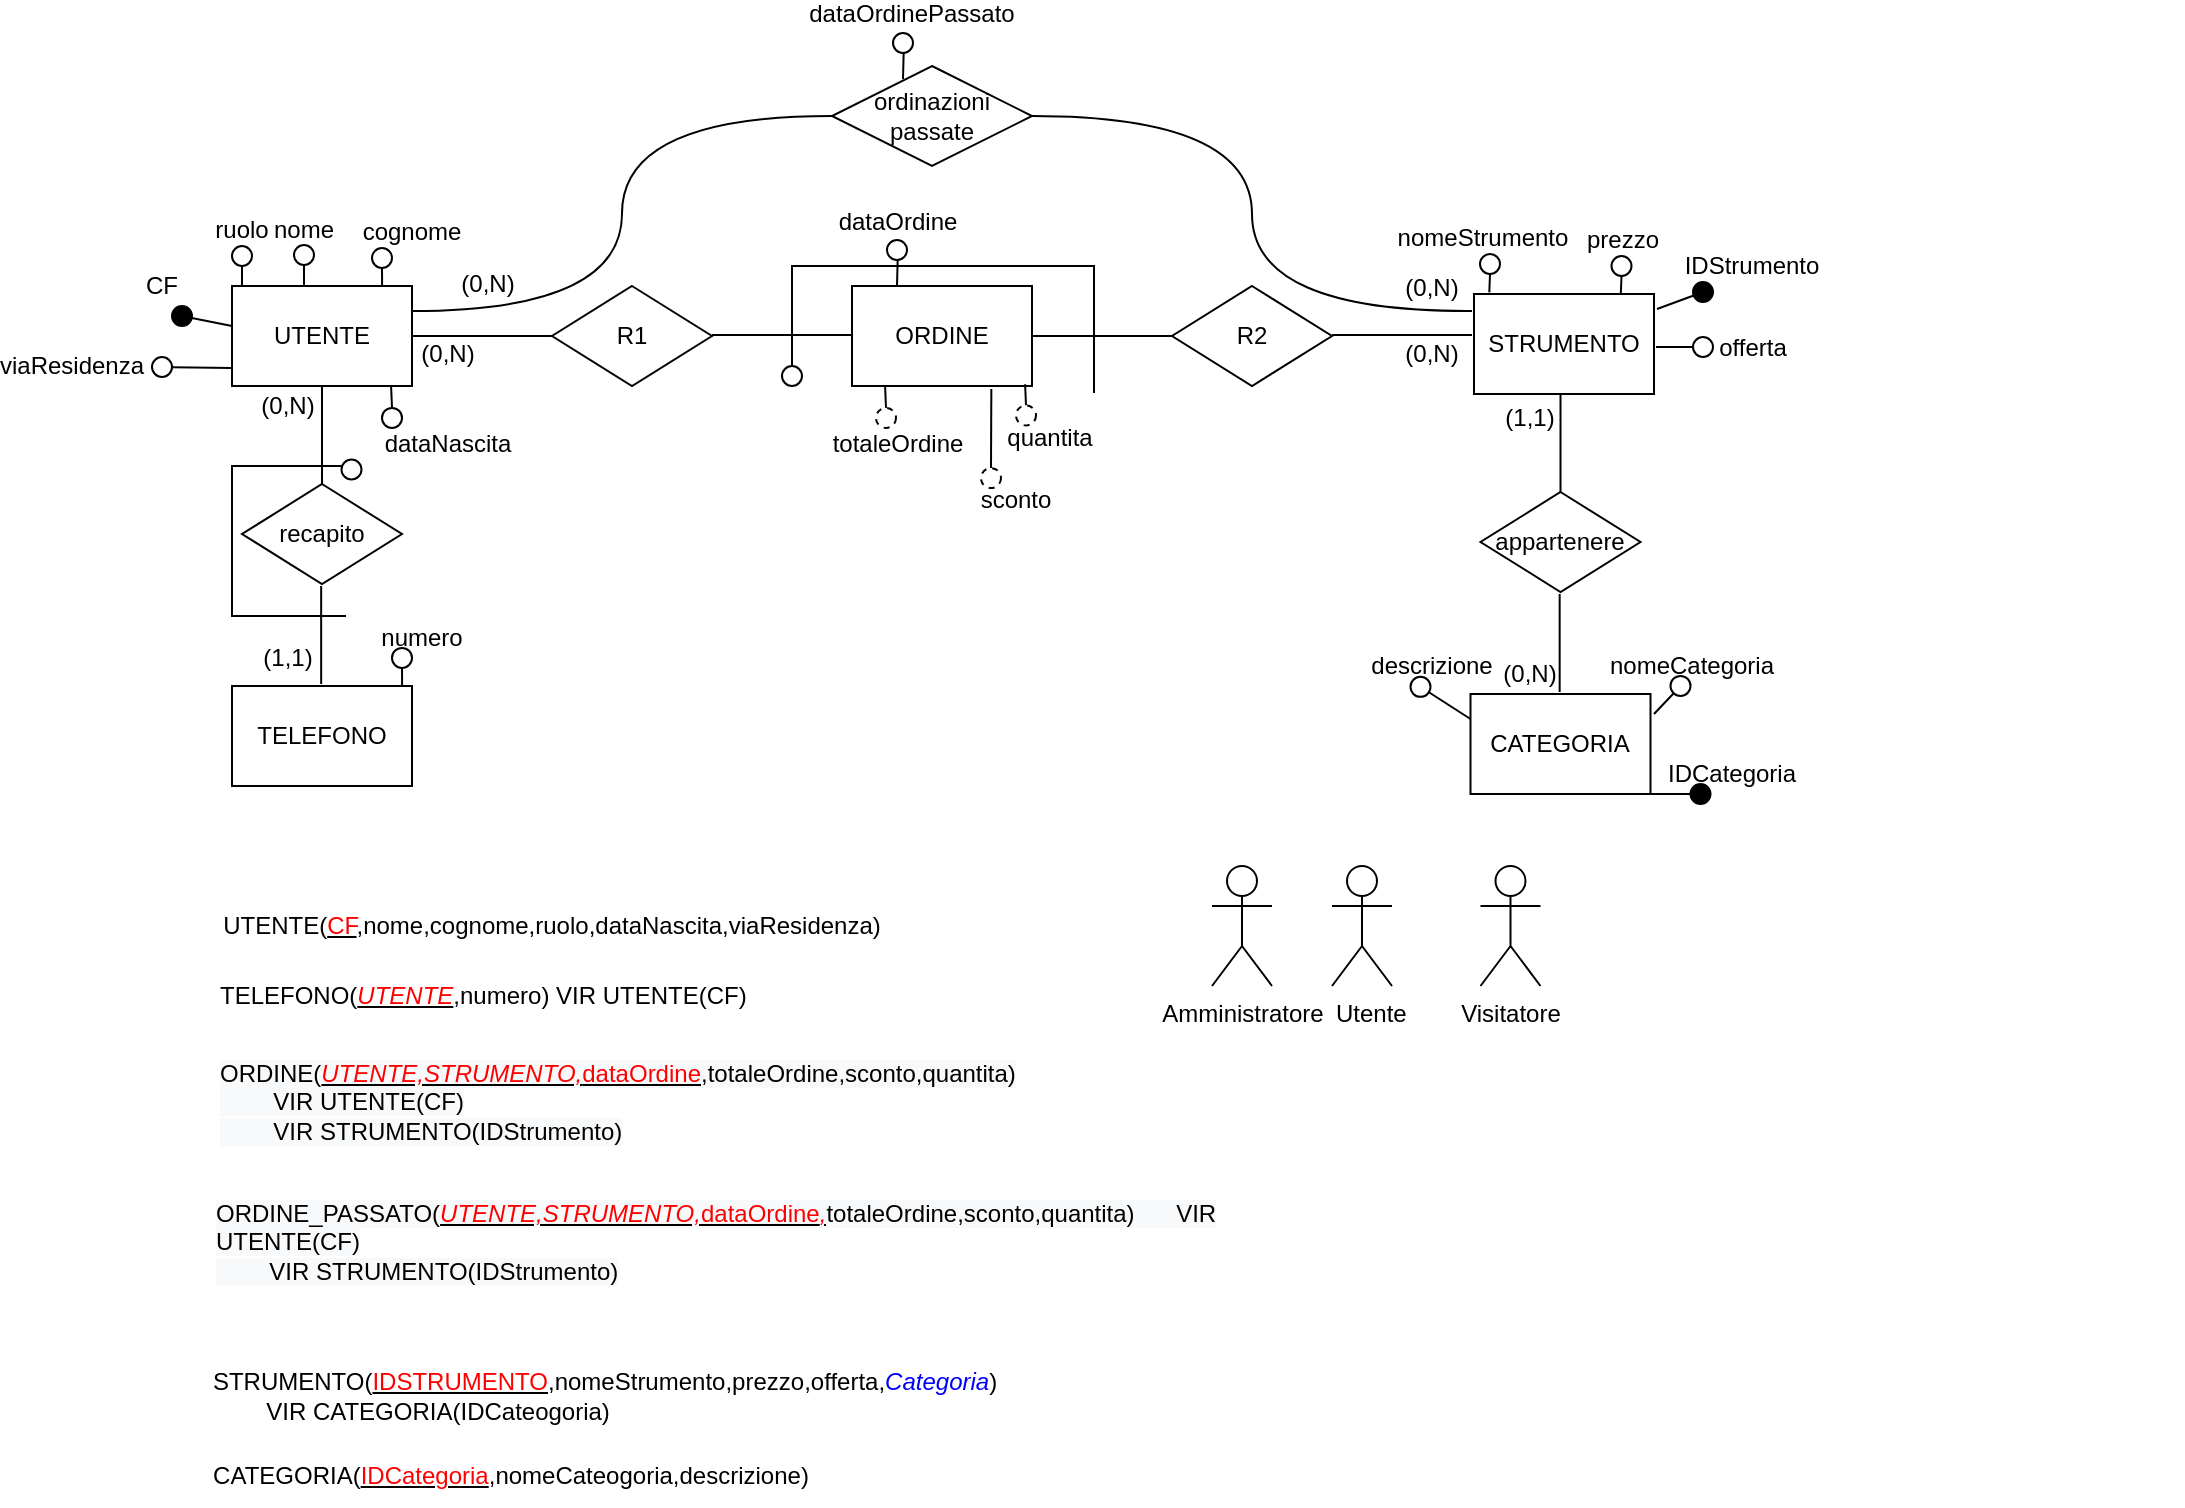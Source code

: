 <mxfile version="20.5.3" type="embed"><diagram id="R2lEEEUBdFMjLlhIrx00" name="Page-1"><mxGraphModel dx="1599" dy="388" grid="1" gridSize="10" guides="1" tooltips="1" connect="1" arrows="1" fold="1" page="1" pageScale="1" pageWidth="850" pageHeight="1100" math="0" shadow="0" extFonts="Permanent Marker^https://fonts.googleapis.com/css?family=Permanent+Marker"><root><mxCell id="0"/><mxCell id="1" parent="0"/><mxCell id="rwmY2pymt90oBdt7kpku-1" value="UTENTE" style="rounded=0;whiteSpace=wrap;html=1;" parent="1" vertex="1"><mxGeometry x="40" y="230" width="90" height="50" as="geometry"/></mxCell><mxCell id="rwmY2pymt90oBdt7kpku-3" value="R1" style="rhombus;whiteSpace=wrap;html=1;" parent="1" vertex="1"><mxGeometry x="200" y="230" width="80" height="50" as="geometry"/></mxCell><mxCell id="rwmY2pymt90oBdt7kpku-7" value="" style="endArrow=none;html=1;rounded=0;exitX=1;exitY=0.5;exitDx=0;exitDy=0;" parent="1" source="rwmY2pymt90oBdt7kpku-1" target="rwmY2pymt90oBdt7kpku-3" edge="1"><mxGeometry width="50" height="50" relative="1" as="geometry"><mxPoint x="130" y="255" as="sourcePoint"/><mxPoint x="330" y="255" as="targetPoint"/></mxGeometry></mxCell><mxCell id="rwmY2pymt90oBdt7kpku-8" value="ORDINE" style="rounded=0;whiteSpace=wrap;html=1;" parent="1" vertex="1"><mxGeometry x="350" y="230" width="90" height="50" as="geometry"/></mxCell><mxCell id="rwmY2pymt90oBdt7kpku-9" value="" style="endArrow=none;html=1;rounded=0;exitX=1;exitY=0.5;exitDx=0;exitDy=0;" parent="1" edge="1"><mxGeometry width="50" height="50" relative="1" as="geometry"><mxPoint x="280" y="254.5" as="sourcePoint"/><mxPoint x="350" y="254.5" as="targetPoint"/></mxGeometry></mxCell><mxCell id="rwmY2pymt90oBdt7kpku-12" value="R2" style="rhombus;whiteSpace=wrap;html=1;" parent="1" vertex="1"><mxGeometry x="510" y="230" width="80" height="50" as="geometry"/></mxCell><mxCell id="rwmY2pymt90oBdt7kpku-13" value="" style="endArrow=none;html=1;rounded=0;exitX=1;exitY=0.5;exitDx=0;exitDy=0;" parent="1" target="rwmY2pymt90oBdt7kpku-12" edge="1"><mxGeometry width="50" height="50" relative="1" as="geometry"><mxPoint x="440.0" y="255" as="sourcePoint"/><mxPoint x="640" y="255" as="targetPoint"/></mxGeometry></mxCell><mxCell id="rwmY2pymt90oBdt7kpku-14" value="" style="endArrow=none;html=1;rounded=0;exitX=1;exitY=0.5;exitDx=0;exitDy=0;" parent="1" edge="1"><mxGeometry width="50" height="50" relative="1" as="geometry"><mxPoint x="590" y="254.5" as="sourcePoint"/><mxPoint x="660" y="254.5" as="targetPoint"/></mxGeometry></mxCell><mxCell id="rwmY2pymt90oBdt7kpku-15" value="" style="shape=partialRectangle;whiteSpace=wrap;html=1;bottom=0;right=0;fillColor=none;" parent="1" vertex="1"><mxGeometry x="320" y="220" width="40" height="50" as="geometry"/></mxCell><mxCell id="rwmY2pymt90oBdt7kpku-16" value="" style="shape=partialRectangle;whiteSpace=wrap;html=1;bottom=0;right=0;fillColor=none;rotation=90;" parent="1" vertex="1"><mxGeometry x="380.5" y="192.5" width="63" height="118" as="geometry"/></mxCell><mxCell id="rwmY2pymt90oBdt7kpku-18" value="" style="ellipse;whiteSpace=wrap;html=1;aspect=fixed;" parent="1" vertex="1"><mxGeometry x="315" y="270" width="10" height="10" as="geometry"/></mxCell><mxCell id="rwmY2pymt90oBdt7kpku-19" value="" style="endArrow=none;html=1;rounded=0;exitX=0.25;exitY=0;exitDx=0;exitDy=0;" parent="1" source="rwmY2pymt90oBdt7kpku-8" edge="1"><mxGeometry width="50" height="50" relative="1" as="geometry"><mxPoint x="370" y="240" as="sourcePoint"/><mxPoint x="373" y="210" as="targetPoint"/></mxGeometry></mxCell><mxCell id="rwmY2pymt90oBdt7kpku-20" value="" style="ellipse;whiteSpace=wrap;html=1;aspect=fixed;" parent="1" vertex="1"><mxGeometry x="367.5" y="207" width="10" height="10" as="geometry"/></mxCell><mxCell id="V3lsYfVuXBT3E3ssEsES-1" value="" style="endArrow=none;html=1;rounded=0;startArrow=none;" parent="1" source="V3lsYfVuXBT3E3ssEsES-2" edge="1"><mxGeometry width="50" height="50" relative="1" as="geometry"><mxPoint x="45" y="210" as="sourcePoint"/><mxPoint x="45" y="230" as="targetPoint"/></mxGeometry></mxCell><mxCell id="V3lsYfVuXBT3E3ssEsES-2" value="" style="ellipse;whiteSpace=wrap;html=1;aspect=fixed;" parent="1" vertex="1"><mxGeometry x="40" y="210" width="10" height="10" as="geometry"/></mxCell><mxCell id="V3lsYfVuXBT3E3ssEsES-5" value="" style="endArrow=none;html=1;rounded=0;" parent="1" target="V3lsYfVuXBT3E3ssEsES-2" edge="1"><mxGeometry width="50" height="50" relative="1" as="geometry"><mxPoint x="45" y="210" as="sourcePoint"/><mxPoint x="45" y="230" as="targetPoint"/></mxGeometry></mxCell><mxCell id="V3lsYfVuXBT3E3ssEsES-6" value="ruolo" style="text;html=1;strokeColor=none;fillColor=none;align=center;verticalAlign=middle;whiteSpace=wrap;rounded=0;" parent="1" vertex="1"><mxGeometry x="30" y="197" width="30" height="10" as="geometry"/></mxCell><mxCell id="V3lsYfVuXBT3E3ssEsES-7" value="" style="endArrow=none;html=1;rounded=0;startArrow=none;" parent="1" source="V3lsYfVuXBT3E3ssEsES-8" edge="1"><mxGeometry width="50" height="50" relative="1" as="geometry"><mxPoint x="76" y="209.5" as="sourcePoint"/><mxPoint x="76" y="229.5" as="targetPoint"/></mxGeometry></mxCell><mxCell id="V3lsYfVuXBT3E3ssEsES-8" value="" style="ellipse;whiteSpace=wrap;html=1;aspect=fixed;" parent="1" vertex="1"><mxGeometry x="71" y="209.5" width="10" height="10" as="geometry"/></mxCell><mxCell id="V3lsYfVuXBT3E3ssEsES-9" value="" style="endArrow=none;html=1;rounded=0;" parent="1" target="V3lsYfVuXBT3E3ssEsES-8" edge="1"><mxGeometry width="50" height="50" relative="1" as="geometry"><mxPoint x="76" y="209.5" as="sourcePoint"/><mxPoint x="76" y="229.5" as="targetPoint"/></mxGeometry></mxCell><mxCell id="V3lsYfVuXBT3E3ssEsES-10" value="nome" style="text;html=1;strokeColor=none;fillColor=none;align=center;verticalAlign=middle;whiteSpace=wrap;rounded=0;" parent="1" vertex="1"><mxGeometry x="61" y="196.5" width="30" height="10" as="geometry"/></mxCell><mxCell id="V3lsYfVuXBT3E3ssEsES-22" value="" style="endArrow=none;html=1;rounded=0;startArrow=none;entryX=0.834;entryY=0.001;entryDx=0;entryDy=0;entryPerimeter=0;" parent="1" source="V3lsYfVuXBT3E3ssEsES-23" target="rwmY2pymt90oBdt7kpku-1" edge="1"><mxGeometry width="50" height="50" relative="1" as="geometry"><mxPoint x="115" y="211" as="sourcePoint"/><mxPoint x="115" y="231" as="targetPoint"/></mxGeometry></mxCell><mxCell id="V3lsYfVuXBT3E3ssEsES-23" value="" style="ellipse;whiteSpace=wrap;html=1;aspect=fixed;" parent="1" vertex="1"><mxGeometry x="110" y="211" width="10" height="10" as="geometry"/></mxCell><mxCell id="V3lsYfVuXBT3E3ssEsES-24" value="" style="endArrow=none;html=1;rounded=0;" parent="1" target="V3lsYfVuXBT3E3ssEsES-23" edge="1"><mxGeometry width="50" height="50" relative="1" as="geometry"><mxPoint x="115" y="211" as="sourcePoint"/><mxPoint x="115" y="231" as="targetPoint"/></mxGeometry></mxCell><mxCell id="V3lsYfVuXBT3E3ssEsES-25" value="cognome" style="text;html=1;strokeColor=none;fillColor=none;align=center;verticalAlign=middle;whiteSpace=wrap;rounded=0;" parent="1" vertex="1"><mxGeometry x="100" y="198" width="60" height="10" as="geometry"/></mxCell><mxCell id="V3lsYfVuXBT3E3ssEsES-28" value="" style="endArrow=none;html=1;rounded=0;" parent="1" edge="1"><mxGeometry width="50" height="50" relative="1" as="geometry"><mxPoint x="51" y="289.95" as="sourcePoint"/><mxPoint x="51" y="289.95" as="targetPoint"/></mxGeometry></mxCell><mxCell id="V3lsYfVuXBT3E3ssEsES-32" value="" style="endArrow=none;html=1;rounded=0;" parent="1" edge="1"><mxGeometry width="50" height="50" relative="1" as="geometry"><mxPoint x="82" y="289.45" as="sourcePoint"/><mxPoint x="82" y="289.45" as="targetPoint"/></mxGeometry></mxCell><mxCell id="V3lsYfVuXBT3E3ssEsES-34" value="" style="endArrow=none;html=1;rounded=0;startArrow=none;entryX=0.884;entryY=1.008;entryDx=0;entryDy=0;entryPerimeter=0;" parent="1" source="V3lsYfVuXBT3E3ssEsES-35" target="rwmY2pymt90oBdt7kpku-1" edge="1"><mxGeometry width="50" height="50" relative="1" as="geometry"><mxPoint x="121" y="290.95" as="sourcePoint"/><mxPoint x="121.06" y="310" as="targetPoint"/></mxGeometry></mxCell><mxCell id="V3lsYfVuXBT3E3ssEsES-35" value="" style="ellipse;whiteSpace=wrap;html=1;aspect=fixed;" parent="1" vertex="1"><mxGeometry x="115" y="290.95" width="10" height="10" as="geometry"/></mxCell><mxCell id="V3lsYfVuXBT3E3ssEsES-36" value="" style="endArrow=none;html=1;rounded=0;" parent="1" target="V3lsYfVuXBT3E3ssEsES-35" edge="1"><mxGeometry width="50" height="50" relative="1" as="geometry"><mxPoint x="121" y="290.95" as="sourcePoint"/><mxPoint x="121" y="310.95" as="targetPoint"/></mxGeometry></mxCell><mxCell id="V3lsYfVuXBT3E3ssEsES-37" value="dataNascita" style="text;html=1;strokeColor=none;fillColor=none;align=center;verticalAlign=middle;whiteSpace=wrap;rounded=0;" parent="1" vertex="1"><mxGeometry x="113" y="304" width="70" height="10" as="geometry"/></mxCell><mxCell id="V3lsYfVuXBT3E3ssEsES-38" value="" style="endArrow=none;html=1;rounded=0;startArrow=none;entryX=0;entryY=0.22;entryDx=0;entryDy=0;entryPerimeter=0;" parent="1" source="V3lsYfVuXBT3E3ssEsES-39" edge="1"><mxGeometry width="50" height="50" relative="1" as="geometry"><mxPoint x="25" y="230" as="sourcePoint"/><mxPoint x="40" y="250" as="targetPoint"/></mxGeometry></mxCell><mxCell id="V3lsYfVuXBT3E3ssEsES-39" value="" style="ellipse;whiteSpace=wrap;html=1;aspect=fixed;fillColor=#000000;" parent="1" vertex="1"><mxGeometry x="10" y="240" width="10" height="10" as="geometry"/></mxCell><mxCell id="V3lsYfVuXBT3E3ssEsES-41" value="CF" style="text;html=1;strokeColor=none;fillColor=none;align=center;verticalAlign=middle;whiteSpace=wrap;rounded=0;" parent="1" vertex="1"><mxGeometry x="-10" y="225" width="30" height="10" as="geometry"/></mxCell><mxCell id="V3lsYfVuXBT3E3ssEsES-42" value="recapito" style="rhombus;whiteSpace=wrap;html=1;" parent="1" vertex="1"><mxGeometry x="45" y="329" width="80" height="50" as="geometry"/></mxCell><mxCell id="V3lsYfVuXBT3E3ssEsES-44" value="TELEFONO" style="rounded=0;whiteSpace=wrap;html=1;" parent="1" vertex="1"><mxGeometry x="40" y="430" width="90" height="50" as="geometry"/></mxCell><mxCell id="V3lsYfVuXBT3E3ssEsES-45" value="" style="endArrow=none;html=1;rounded=0;exitX=0.5;exitY=0;exitDx=0;exitDy=0;entryX=0.5;entryY=1;entryDx=0;entryDy=0;" parent="1" source="V3lsYfVuXBT3E3ssEsES-42" target="rwmY2pymt90oBdt7kpku-1" edge="1"><mxGeometry width="50" height="50" relative="1" as="geometry"><mxPoint x="140" y="265" as="sourcePoint"/><mxPoint x="210" y="265" as="targetPoint"/></mxGeometry></mxCell><mxCell id="V3lsYfVuXBT3E3ssEsES-46" value="" style="endArrow=none;html=1;rounded=0;exitX=0.5;exitY=0;exitDx=0;exitDy=0;entryX=0.5;entryY=1;entryDx=0;entryDy=0;" parent="1" edge="1"><mxGeometry width="50" height="50" relative="1" as="geometry"><mxPoint x="84.58" y="429" as="sourcePoint"/><mxPoint x="84.58" y="380" as="targetPoint"/></mxGeometry></mxCell><mxCell id="V3lsYfVuXBT3E3ssEsES-47" value="dataOrdine" style="text;html=1;strokeColor=none;fillColor=none;align=center;verticalAlign=middle;whiteSpace=wrap;rounded=0;" parent="1" vertex="1"><mxGeometry x="342.5" y="192.5" width="60" height="10" as="geometry"/></mxCell><mxCell id="V3lsYfVuXBT3E3ssEsES-48" value="" style="shape=partialRectangle;whiteSpace=wrap;html=1;bottom=0;right=0;fillColor=none;" parent="1" vertex="1"><mxGeometry x="40" y="320" width="56" height="30" as="geometry"/></mxCell><mxCell id="V3lsYfVuXBT3E3ssEsES-49" value="" style="shape=partialRectangle;whiteSpace=wrap;html=1;bottom=0;right=0;fillColor=none;rotation=-90;" parent="1" vertex="1"><mxGeometry x="31.75" y="330.25" width="73" height="56.5" as="geometry"/></mxCell><mxCell id="V3lsYfVuXBT3E3ssEsES-50" value="" style="ellipse;whiteSpace=wrap;html=1;aspect=fixed;" parent="1" vertex="1"><mxGeometry x="94.75" y="316.75" width="10" height="10" as="geometry"/></mxCell><mxCell id="V3lsYfVuXBT3E3ssEsES-51" value="" style="endArrow=none;html=1;rounded=0;startArrow=none;entryX=0.834;entryY=0.001;entryDx=0;entryDy=0;entryPerimeter=0;" parent="1" source="V3lsYfVuXBT3E3ssEsES-52" edge="1"><mxGeometry width="50" height="50" relative="1" as="geometry"><mxPoint x="125" y="410.95" as="sourcePoint"/><mxPoint x="125.06" y="430" as="targetPoint"/></mxGeometry></mxCell><mxCell id="V3lsYfVuXBT3E3ssEsES-52" value="" style="ellipse;whiteSpace=wrap;html=1;aspect=fixed;" parent="1" vertex="1"><mxGeometry x="120" y="410.95" width="10" height="10" as="geometry"/></mxCell><mxCell id="V3lsYfVuXBT3E3ssEsES-53" value="" style="endArrow=none;html=1;rounded=0;" parent="1" target="V3lsYfVuXBT3E3ssEsES-52" edge="1"><mxGeometry width="50" height="50" relative="1" as="geometry"><mxPoint x="125" y="410.95" as="sourcePoint"/><mxPoint x="125" y="430.95" as="targetPoint"/></mxGeometry></mxCell><mxCell id="V3lsYfVuXBT3E3ssEsES-54" value="numero" style="text;html=1;strokeColor=none;fillColor=none;align=center;verticalAlign=middle;whiteSpace=wrap;rounded=0;" parent="1" vertex="1"><mxGeometry x="100" y="400.95" width="70" height="10" as="geometry"/></mxCell><mxCell id="V3lsYfVuXBT3E3ssEsES-83" value="ordinazioni&lt;br&gt;passate" style="rhombus;whiteSpace=wrap;html=1;" parent="1" vertex="1"><mxGeometry x="340" y="120" width="100" height="50" as="geometry"/></mxCell><mxCell id="V3lsYfVuXBT3E3ssEsES-93" value="" style="endArrow=none;html=1;rounded=0;exitX=1;exitY=0.25;exitDx=0;exitDy=0;entryX=0;entryY=0.5;entryDx=0;entryDy=0;edgeStyle=orthogonalEdgeStyle;curved=1;" parent="1" source="rwmY2pymt90oBdt7kpku-1" target="V3lsYfVuXBT3E3ssEsES-83" edge="1"><mxGeometry width="50" height="50" relative="1" as="geometry"><mxPoint x="140" y="265" as="sourcePoint"/><mxPoint x="210" y="265" as="targetPoint"/></mxGeometry></mxCell><mxCell id="V3lsYfVuXBT3E3ssEsES-94" value="" style="endArrow=none;html=1;rounded=0;exitX=0;exitY=0.25;exitDx=0;exitDy=0;entryX=1;entryY=0.5;entryDx=0;entryDy=0;edgeStyle=orthogonalEdgeStyle;curved=1;" parent="1" target="V3lsYfVuXBT3E3ssEsES-83" edge="1"><mxGeometry width="50" height="50" relative="1" as="geometry"><mxPoint x="660" y="242.5" as="sourcePoint"/><mxPoint x="350" y="155" as="targetPoint"/></mxGeometry></mxCell><mxCell id="V3lsYfVuXBT3E3ssEsES-122" value="" style="endArrow=none;html=1;rounded=0;startArrow=none;entryX=0.884;entryY=1.008;entryDx=0;entryDy=0;entryPerimeter=0;" parent="1" source="V3lsYfVuXBT3E3ssEsES-123" edge="1"><mxGeometry width="50" height="50" relative="1" as="geometry"><mxPoint x="368" y="290.95" as="sourcePoint"/><mxPoint x="366.56" y="280.4" as="targetPoint"/></mxGeometry></mxCell><mxCell id="V3lsYfVuXBT3E3ssEsES-123" value="" style="ellipse;whiteSpace=wrap;html=1;aspect=fixed;dashed=1;" parent="1" vertex="1"><mxGeometry x="362" y="290.95" width="10" height="10" as="geometry"/></mxCell><mxCell id="V3lsYfVuXBT3E3ssEsES-124" value="" style="endArrow=none;html=1;rounded=0;" parent="1" target="V3lsYfVuXBT3E3ssEsES-123" edge="1"><mxGeometry width="50" height="50" relative="1" as="geometry"><mxPoint x="368" y="290.95" as="sourcePoint"/><mxPoint x="368" y="310.95" as="targetPoint"/></mxGeometry></mxCell><mxCell id="V3lsYfVuXBT3E3ssEsES-125" value="totaleOrdine" style="text;html=1;strokeColor=none;fillColor=none;align=center;verticalAlign=middle;whiteSpace=wrap;rounded=0;" parent="1" vertex="1"><mxGeometry x="337.5" y="304" width="70" height="10" as="geometry"/></mxCell><mxCell id="V3lsYfVuXBT3E3ssEsES-126" value="" style="endArrow=none;html=1;rounded=0;startArrow=none;entryX=0.884;entryY=1.008;entryDx=0;entryDy=0;entryPerimeter=0;" parent="1" source="V3lsYfVuXBT3E3ssEsES-127" edge="1"><mxGeometry width="50" height="50" relative="1" as="geometry"><mxPoint x="438" y="289.7" as="sourcePoint"/><mxPoint x="436.56" y="279.15" as="targetPoint"/></mxGeometry></mxCell><mxCell id="V3lsYfVuXBT3E3ssEsES-127" value="" style="ellipse;whiteSpace=wrap;html=1;aspect=fixed;dashed=1;" parent="1" vertex="1"><mxGeometry x="432" y="289.7" width="10" height="10" as="geometry"/></mxCell><mxCell id="V3lsYfVuXBT3E3ssEsES-128" value="" style="endArrow=none;html=1;rounded=0;" parent="1" target="V3lsYfVuXBT3E3ssEsES-127" edge="1"><mxGeometry width="50" height="50" relative="1" as="geometry"><mxPoint x="438" y="289.7" as="sourcePoint"/><mxPoint x="438" y="309.7" as="targetPoint"/></mxGeometry></mxCell><mxCell id="V3lsYfVuXBT3E3ssEsES-129" value="quantita" style="text;html=1;strokeColor=none;fillColor=none;align=center;verticalAlign=middle;whiteSpace=wrap;rounded=0;" parent="1" vertex="1"><mxGeometry x="425" y="300.95" width="47.5" height="10" as="geometry"/></mxCell><mxCell id="V3lsYfVuXBT3E3ssEsES-130" value="STRUMENTO" style="rounded=0;whiteSpace=wrap;html=1;" parent="1" vertex="1"><mxGeometry x="661" y="234" width="90" height="50" as="geometry"/></mxCell><mxCell id="V3lsYfVuXBT3E3ssEsES-131" value="" style="endArrow=none;html=1;rounded=0;" parent="1" edge="1"><mxGeometry width="50" height="50" relative="1" as="geometry"><mxPoint x="666" y="214.5" as="sourcePoint"/><mxPoint x="666" y="214.5" as="targetPoint"/></mxGeometry></mxCell><mxCell id="V3lsYfVuXBT3E3ssEsES-132" value="" style="endArrow=none;html=1;rounded=0;startArrow=none;entryX=0.085;entryY=-0.016;entryDx=0;entryDy=0;entryPerimeter=0;" parent="1" source="V3lsYfVuXBT3E3ssEsES-133" target="V3lsYfVuXBT3E3ssEsES-130" edge="1"><mxGeometry width="50" height="50" relative="1" as="geometry"><mxPoint x="697" y="214" as="sourcePoint"/><mxPoint x="697" y="234" as="targetPoint"/></mxGeometry></mxCell><mxCell id="V3lsYfVuXBT3E3ssEsES-133" value="" style="ellipse;whiteSpace=wrap;html=1;aspect=fixed;" parent="1" vertex="1"><mxGeometry x="664" y="214" width="10" height="10" as="geometry"/></mxCell><mxCell id="V3lsYfVuXBT3E3ssEsES-134" value="nomeStrumento" style="text;html=1;strokeColor=none;fillColor=none;align=center;verticalAlign=middle;whiteSpace=wrap;rounded=0;" parent="1" vertex="1"><mxGeometry x="618.5" y="201" width="92.5" height="10" as="geometry"/></mxCell><mxCell id="V3lsYfVuXBT3E3ssEsES-135" value="" style="endArrow=none;html=1;rounded=0;" parent="1" edge="1"><mxGeometry width="50" height="50" relative="1" as="geometry"><mxPoint x="729.25" y="215.5" as="sourcePoint"/><mxPoint x="729.25" y="215.5" as="targetPoint"/></mxGeometry></mxCell><mxCell id="V3lsYfVuXBT3E3ssEsES-136" value="" style="endArrow=none;html=1;rounded=0;" parent="1" edge="1"><mxGeometry width="50" height="50" relative="1" as="geometry"><mxPoint x="670.25" y="293.95" as="sourcePoint"/><mxPoint x="670.25" y="293.95" as="targetPoint"/></mxGeometry></mxCell><mxCell id="V3lsYfVuXBT3E3ssEsES-137" value="" style="endArrow=none;html=1;rounded=0;" parent="1" edge="1"><mxGeometry width="50" height="50" relative="1" as="geometry"><mxPoint x="701.25" y="293.45" as="sourcePoint"/><mxPoint x="701.25" y="293.45" as="targetPoint"/></mxGeometry></mxCell><mxCell id="V3lsYfVuXBT3E3ssEsES-138" value="appartenere" style="rhombus;whiteSpace=wrap;html=1;" parent="1" vertex="1"><mxGeometry x="664.25" y="333" width="80" height="50" as="geometry"/></mxCell><mxCell id="V3lsYfVuXBT3E3ssEsES-139" value="CATEGORIA" style="rounded=0;whiteSpace=wrap;html=1;" parent="1" vertex="1"><mxGeometry x="659.25" y="434" width="90" height="50" as="geometry"/></mxCell><mxCell id="V3lsYfVuXBT3E3ssEsES-140" value="" style="endArrow=none;html=1;rounded=0;exitX=0.5;exitY=0;exitDx=0;exitDy=0;entryX=0.5;entryY=1;entryDx=0;entryDy=0;" parent="1" source="V3lsYfVuXBT3E3ssEsES-138" edge="1"><mxGeometry width="50" height="50" relative="1" as="geometry"><mxPoint x="759.25" y="269" as="sourcePoint"/><mxPoint x="704.25" y="284" as="targetPoint"/></mxGeometry></mxCell><mxCell id="V3lsYfVuXBT3E3ssEsES-141" value="" style="endArrow=none;html=1;rounded=0;exitX=0.5;exitY=0;exitDx=0;exitDy=0;entryX=0.5;entryY=1;entryDx=0;entryDy=0;" parent="1" edge="1"><mxGeometry width="50" height="50" relative="1" as="geometry"><mxPoint x="703.83" y="433.0" as="sourcePoint"/><mxPoint x="703.83" y="384" as="targetPoint"/></mxGeometry></mxCell><mxCell id="V3lsYfVuXBT3E3ssEsES-142" value="" style="endArrow=none;html=1;rounded=0;startArrow=none;" parent="1" source="V3lsYfVuXBT3E3ssEsES-143" edge="1"><mxGeometry width="50" height="50" relative="1" as="geometry"><mxPoint x="764.25" y="424.95" as="sourcePoint"/><mxPoint x="751" y="444" as="targetPoint"/></mxGeometry></mxCell><mxCell id="V3lsYfVuXBT3E3ssEsES-143" value="" style="ellipse;whiteSpace=wrap;html=1;aspect=fixed;" parent="1" vertex="1"><mxGeometry x="759.25" y="424.95" width="10" height="10" as="geometry"/></mxCell><mxCell id="V3lsYfVuXBT3E3ssEsES-144" value="" style="endArrow=none;html=1;rounded=0;" parent="1" target="V3lsYfVuXBT3E3ssEsES-143" edge="1"><mxGeometry width="50" height="50" relative="1" as="geometry"><mxPoint x="764.25" y="424.95" as="sourcePoint"/><mxPoint x="764.25" y="444.95" as="targetPoint"/></mxGeometry></mxCell><mxCell id="V3lsYfVuXBT3E3ssEsES-145" value="nomeCategoria" style="text;html=1;strokeColor=none;fillColor=none;align=center;verticalAlign=middle;whiteSpace=wrap;rounded=0;" parent="1" vertex="1"><mxGeometry x="731" y="414.95" width="78.25" height="10" as="geometry"/></mxCell><mxCell id="V3lsYfVuXBT3E3ssEsES-146" value="" style="endArrow=none;html=1;rounded=0;" parent="1" edge="1"><mxGeometry width="50" height="50" relative="1" as="geometry"><mxPoint x="731.75" y="215.5" as="sourcePoint"/><mxPoint x="731.75" y="215.5" as="targetPoint"/></mxGeometry></mxCell><mxCell id="V3lsYfVuXBT3E3ssEsES-147" value="" style="endArrow=none;html=1;rounded=0;startArrow=none;entryX=0.085;entryY=-0.016;entryDx=0;entryDy=0;entryPerimeter=0;" parent="1" source="V3lsYfVuXBT3E3ssEsES-148" edge="1"><mxGeometry width="50" height="50" relative="1" as="geometry"><mxPoint x="762.75" y="215" as="sourcePoint"/><mxPoint x="734.4" y="234.2" as="targetPoint"/></mxGeometry></mxCell><mxCell id="V3lsYfVuXBT3E3ssEsES-148" value="" style="ellipse;whiteSpace=wrap;html=1;aspect=fixed;" parent="1" vertex="1"><mxGeometry x="729.75" y="215" width="10" height="10" as="geometry"/></mxCell><mxCell id="V3lsYfVuXBT3E3ssEsES-149" value="prezzo" style="text;html=1;strokeColor=none;fillColor=none;align=center;verticalAlign=middle;whiteSpace=wrap;rounded=0;" parent="1" vertex="1"><mxGeometry x="718.5" y="202" width="32.5" height="10" as="geometry"/></mxCell><mxCell id="V3lsYfVuXBT3E3ssEsES-150" value="" style="endArrow=none;html=1;rounded=0;" parent="1" edge="1"><mxGeometry width="50" height="50" relative="1" as="geometry"><mxPoint x="770" y="228.5" as="sourcePoint"/><mxPoint x="770" y="228.5" as="targetPoint"/></mxGeometry></mxCell><mxCell id="V3lsYfVuXBT3E3ssEsES-151" value="" style="endArrow=none;html=1;rounded=0;" parent="1" edge="1"><mxGeometry width="50" height="50" relative="1" as="geometry"><mxPoint x="772.5" y="228.5" as="sourcePoint"/><mxPoint x="772.5" y="228.5" as="targetPoint"/></mxGeometry></mxCell><mxCell id="V3lsYfVuXBT3E3ssEsES-152" value="" style="endArrow=none;html=1;rounded=0;startArrow=none;entryX=1.017;entryY=0.15;entryDx=0;entryDy=0;entryPerimeter=0;" parent="1" source="V3lsYfVuXBT3E3ssEsES-153" target="V3lsYfVuXBT3E3ssEsES-130" edge="1"><mxGeometry width="50" height="50" relative="1" as="geometry"><mxPoint x="803.5" y="228" as="sourcePoint"/><mxPoint x="775.15" y="247.2" as="targetPoint"/></mxGeometry></mxCell><mxCell id="V3lsYfVuXBT3E3ssEsES-153" value="" style="ellipse;whiteSpace=wrap;html=1;aspect=fixed;fillColor=#000000;" parent="1" vertex="1"><mxGeometry x="770.5" y="228" width="10" height="10" as="geometry"/></mxCell><mxCell id="V3lsYfVuXBT3E3ssEsES-154" value="IDStrumento" style="text;html=1;strokeColor=none;fillColor=none;align=center;verticalAlign=middle;whiteSpace=wrap;rounded=0;" parent="1" vertex="1"><mxGeometry x="769.25" y="215" width="61.75" height="10" as="geometry"/></mxCell><mxCell id="V3lsYfVuXBT3E3ssEsES-155" value="" style="endArrow=none;html=1;rounded=0;" parent="1" edge="1"><mxGeometry width="50" height="50" relative="1" as="geometry"><mxPoint x="766.72" y="471" as="sourcePoint"/><mxPoint x="766.72" y="471" as="targetPoint"/></mxGeometry></mxCell><mxCell id="V3lsYfVuXBT3E3ssEsES-156" value="" style="endArrow=none;html=1;rounded=0;" parent="1" edge="1"><mxGeometry width="50" height="50" relative="1" as="geometry"><mxPoint x="769.22" y="471" as="sourcePoint"/><mxPoint x="769.22" y="471" as="targetPoint"/></mxGeometry></mxCell><mxCell id="V3lsYfVuXBT3E3ssEsES-157" value="" style="endArrow=none;html=1;rounded=0;startArrow=none;entryX=1.017;entryY=0.15;entryDx=0;entryDy=0;entryPerimeter=0;" parent="1" source="V3lsYfVuXBT3E3ssEsES-158" edge="1"><mxGeometry width="50" height="50" relative="1" as="geometry"><mxPoint x="800.22" y="470.5" as="sourcePoint"/><mxPoint x="749.25" y="484" as="targetPoint"/></mxGeometry></mxCell><mxCell id="V3lsYfVuXBT3E3ssEsES-158" value="" style="ellipse;whiteSpace=wrap;html=1;aspect=fixed;fillColor=#000000;" parent="1" vertex="1"><mxGeometry x="769.25" y="479" width="10" height="10" as="geometry"/></mxCell><mxCell id="V3lsYfVuXBT3E3ssEsES-159" value="IDCategoria" style="text;html=1;strokeColor=none;fillColor=none;align=center;verticalAlign=middle;whiteSpace=wrap;rounded=0;" parent="1" vertex="1"><mxGeometry x="759.25" y="469" width="61.75" height="10" as="geometry"/></mxCell><mxCell id="V3lsYfVuXBT3E3ssEsES-160" value="" style="endArrow=none;html=1;rounded=0;startArrow=none;entryX=0;entryY=0.25;entryDx=0;entryDy=0;" parent="1" source="V3lsYfVuXBT3E3ssEsES-161" target="V3lsYfVuXBT3E3ssEsES-139" edge="1"><mxGeometry width="50" height="50" relative="1" as="geometry"><mxPoint x="634.25" y="425.43" as="sourcePoint"/><mxPoint x="621" y="444.48" as="targetPoint"/></mxGeometry></mxCell><mxCell id="V3lsYfVuXBT3E3ssEsES-161" value="" style="ellipse;whiteSpace=wrap;html=1;aspect=fixed;" parent="1" vertex="1"><mxGeometry x="629.25" y="425.43" width="10" height="10" as="geometry"/></mxCell><mxCell id="V3lsYfVuXBT3E3ssEsES-162" value="" style="endArrow=none;html=1;rounded=0;" parent="1" target="V3lsYfVuXBT3E3ssEsES-161" edge="1"><mxGeometry width="50" height="50" relative="1" as="geometry"><mxPoint x="634.25" y="425.43" as="sourcePoint"/><mxPoint x="634.25" y="445.43" as="targetPoint"/></mxGeometry></mxCell><mxCell id="V3lsYfVuXBT3E3ssEsES-163" value="descrizione" style="text;html=1;strokeColor=none;fillColor=none;align=center;verticalAlign=middle;whiteSpace=wrap;rounded=0;" parent="1" vertex="1"><mxGeometry x="601" y="415.43" width="78.25" height="10" as="geometry"/></mxCell><mxCell id="V3lsYfVuXBT3E3ssEsES-165" value="" style="endArrow=none;html=1;rounded=0;" parent="1" edge="1"><mxGeometry width="50" height="50" relative="1" as="geometry"><mxPoint x="802.75" y="269" as="sourcePoint"/><mxPoint x="802.75" y="269" as="targetPoint"/></mxGeometry></mxCell><mxCell id="V3lsYfVuXBT3E3ssEsES-166" value="" style="endArrow=none;html=1;rounded=0;" parent="1" edge="1"><mxGeometry width="50" height="50" relative="1" as="geometry"><mxPoint x="805.25" y="269" as="sourcePoint"/><mxPoint x="805.25" y="269" as="targetPoint"/></mxGeometry></mxCell><mxCell id="V3lsYfVuXBT3E3ssEsES-167" value="" style="endArrow=none;html=1;rounded=0;startArrow=none;" parent="1" source="V3lsYfVuXBT3E3ssEsES-168" edge="1"><mxGeometry width="50" height="50" relative="1" as="geometry"><mxPoint x="836.25" y="268.5" as="sourcePoint"/><mxPoint x="752" y="260.5" as="targetPoint"/></mxGeometry></mxCell><mxCell id="V3lsYfVuXBT3E3ssEsES-168" value="" style="ellipse;whiteSpace=wrap;html=1;aspect=fixed;" parent="1" vertex="1"><mxGeometry x="770.5" y="255.5" width="10" height="10" as="geometry"/></mxCell><mxCell id="V3lsYfVuXBT3E3ssEsES-169" value="offerta" style="text;html=1;strokeColor=none;fillColor=none;align=center;verticalAlign=middle;whiteSpace=wrap;rounded=0;" parent="1" vertex="1"><mxGeometry x="783.88" y="255.5" width="32.5" height="10" as="geometry"/></mxCell><mxCell id="V3lsYfVuXBT3E3ssEsES-170" value="" style="endArrow=none;html=1;rounded=0;" parent="1" edge="1"><mxGeometry width="50" height="50" relative="1" as="geometry"><mxPoint x="1011.5" y="277.5" as="sourcePoint"/><mxPoint x="1011.5" y="277.5" as="targetPoint"/></mxGeometry></mxCell><mxCell id="V3lsYfVuXBT3E3ssEsES-171" value="" style="endArrow=none;html=1;rounded=0;" parent="1" edge="1"><mxGeometry width="50" height="50" relative="1" as="geometry"><mxPoint x="1014" y="266.5" as="sourcePoint"/><mxPoint x="1014" y="266.5" as="targetPoint"/></mxGeometry></mxCell><mxCell id="V3lsYfVuXBT3E3ssEsES-173" value="" style="endArrow=none;html=1;rounded=0;startArrow=none;entryX=0.976;entryY=0.435;entryDx=0;entryDy=0;entryPerimeter=0;" parent="1" source="V3lsYfVuXBT3E3ssEsES-174" target="rwmY2pymt90oBdt7kpku-16" edge="1"><mxGeometry width="50" height="50" relative="1" as="geometry"><mxPoint x="420.5" y="321.05" as="sourcePoint"/><mxPoint x="419.06" y="310.5" as="targetPoint"/></mxGeometry></mxCell><mxCell id="V3lsYfVuXBT3E3ssEsES-174" value="" style="ellipse;whiteSpace=wrap;html=1;aspect=fixed;dashed=1;" parent="1" vertex="1"><mxGeometry x="414.5" y="321.05" width="10" height="10" as="geometry"/></mxCell><mxCell id="V3lsYfVuXBT3E3ssEsES-175" value="" style="endArrow=none;html=1;rounded=0;" parent="1" target="V3lsYfVuXBT3E3ssEsES-174" edge="1"><mxGeometry width="50" height="50" relative="1" as="geometry"><mxPoint x="420.5" y="321.05" as="sourcePoint"/><mxPoint x="420.5" y="341.05" as="targetPoint"/></mxGeometry></mxCell><mxCell id="V3lsYfVuXBT3E3ssEsES-176" value="sconto" style="text;html=1;strokeColor=none;fillColor=none;align=center;verticalAlign=middle;whiteSpace=wrap;rounded=0;" parent="1" vertex="1"><mxGeometry x="407.5" y="332.3" width="47.5" height="10" as="geometry"/></mxCell><mxCell id="V3lsYfVuXBT3E3ssEsES-187" value="&lt;div&gt;&lt;span&gt;Utente&lt;/span&gt;&lt;/div&gt;" style="shape=umlActor;verticalLabelPosition=bottom;verticalAlign=top;html=1;outlineConnect=0;fillColor=none;align=left;" parent="1" vertex="1"><mxGeometry x="590" y="520" width="30" height="60" as="geometry"/></mxCell><mxCell id="V3lsYfVuXBT3E3ssEsES-188" value="Visitatore" style="shape=umlActor;verticalLabelPosition=bottom;verticalAlign=top;html=1;outlineConnect=0;fillColor=none;" parent="1" vertex="1"><mxGeometry x="664.25" y="520" width="30" height="60" as="geometry"/></mxCell><mxCell id="V3lsYfVuXBT3E3ssEsES-190" value="Amministratore" style="shape=umlActor;verticalLabelPosition=bottom;verticalAlign=top;html=1;outlineConnect=0;fillColor=none;" parent="1" vertex="1"><mxGeometry x="530" y="520" width="30" height="60" as="geometry"/></mxCell><mxCell id="V3lsYfVuXBT3E3ssEsES-191" value="(0,N)" style="text;html=1;strokeColor=none;fillColor=none;align=center;verticalAlign=middle;whiteSpace=wrap;rounded=0;" parent="1" vertex="1"><mxGeometry x="53.25" y="284" width="30" height="12.75" as="geometry"/></mxCell><mxCell id="V3lsYfVuXBT3E3ssEsES-192" value="(1,1)" style="text;html=1;strokeColor=none;fillColor=none;align=center;verticalAlign=middle;whiteSpace=wrap;rounded=0;" parent="1" vertex="1"><mxGeometry x="53.25" y="409.58" width="30" height="12.75" as="geometry"/></mxCell><mxCell id="V3lsYfVuXBT3E3ssEsES-194" value="" style="endArrow=none;html=1;rounded=0;startArrow=none;" parent="1" source="V3lsYfVuXBT3E3ssEsES-195" edge="1"><mxGeometry width="50" height="50" relative="1" as="geometry"><mxPoint x="-45" y="271.97" as="sourcePoint"/><mxPoint x="40" y="271" as="targetPoint"/></mxGeometry></mxCell><mxCell id="V3lsYfVuXBT3E3ssEsES-195" value="" style="ellipse;whiteSpace=wrap;html=1;aspect=fixed;" parent="1" vertex="1"><mxGeometry y="265.5" width="10" height="10" as="geometry"/></mxCell><mxCell id="V3lsYfVuXBT3E3ssEsES-197" value="viaResidenza" style="text;html=1;strokeColor=none;fillColor=none;align=center;verticalAlign=middle;whiteSpace=wrap;rounded=0;" parent="1" vertex="1"><mxGeometry x="-75" y="264.5" width="70" height="10" as="geometry"/></mxCell><mxCell id="V3lsYfVuXBT3E3ssEsES-202" value="(0,N)" style="text;html=1;strokeColor=none;fillColor=none;align=center;verticalAlign=middle;whiteSpace=wrap;rounded=0;" parent="1" vertex="1"><mxGeometry x="133" y="257.25" width="30" height="12.75" as="geometry"/></mxCell><mxCell id="V3lsYfVuXBT3E3ssEsES-203" value="(0,N)" style="text;html=1;strokeColor=none;fillColor=none;align=center;verticalAlign=middle;whiteSpace=wrap;rounded=0;" parent="1" vertex="1"><mxGeometry x="625.13" y="257.25" width="30" height="12.75" as="geometry"/></mxCell><mxCell id="V3lsYfVuXBT3E3ssEsES-204" value="(0,N)" style="text;html=1;strokeColor=none;fillColor=none;align=center;verticalAlign=middle;whiteSpace=wrap;rounded=0;" parent="1" vertex="1"><mxGeometry x="153" y="222.25" width="30" height="12.75" as="geometry"/></mxCell><mxCell id="V3lsYfVuXBT3E3ssEsES-205" value="(0,N)" style="text;html=1;strokeColor=none;fillColor=none;align=center;verticalAlign=middle;whiteSpace=wrap;rounded=0;" parent="1" vertex="1"><mxGeometry x="625.13" y="225" width="30" height="12.75" as="geometry"/></mxCell><mxCell id="V3lsYfVuXBT3E3ssEsES-206" value="(0,N)" style="text;html=1;strokeColor=none;fillColor=none;align=center;verticalAlign=middle;whiteSpace=wrap;rounded=0;" parent="1" vertex="1"><mxGeometry x="674" y="417.25" width="30" height="12.75" as="geometry"/></mxCell><mxCell id="V3lsYfVuXBT3E3ssEsES-207" value="(1,1)" style="text;html=1;strokeColor=none;fillColor=none;align=center;verticalAlign=middle;whiteSpace=wrap;rounded=0;" parent="1" vertex="1"><mxGeometry x="674" y="289.7" width="30" height="12.75" as="geometry"/></mxCell><mxCell id="V3lsYfVuXBT3E3ssEsES-208" value="UTENTE(&lt;u&gt;&lt;font color=&quot;#ff0000&quot;&gt;CF&lt;/font&gt;&lt;/u&gt;,nome,cognome,ruolo,dataNascita,viaResidenza)" style="text;html=1;strokeColor=none;fillColor=none;align=center;verticalAlign=middle;whiteSpace=wrap;rounded=0;" parent="1" vertex="1"><mxGeometry x="30" y="535" width="340" height="30" as="geometry"/></mxCell><mxCell id="V3lsYfVuXBT3E3ssEsES-209" value="TELEFONO(&lt;u&gt;&lt;i&gt;&lt;font color=&quot;#ff0000&quot;&gt;UTENTE&lt;/font&gt;&lt;/i&gt;&lt;/u&gt;,numero) VIR UTENTE(CF)" style="text;html=1;strokeColor=none;fillColor=none;align=left;verticalAlign=middle;whiteSpace=wrap;rounded=0;" parent="1" vertex="1"><mxGeometry x="31.75" y="570" width="311.5" height="30" as="geometry"/></mxCell><mxCell id="V3lsYfVuXBT3E3ssEsES-210" value="CATEGORIA(&lt;u&gt;&lt;font color=&quot;#ff0000&quot;&gt;IDCategoria&lt;/font&gt;&lt;/u&gt;,nomeCateogoria,descrizione)" style="text;html=1;strokeColor=none;fillColor=none;align=center;verticalAlign=middle;whiteSpace=wrap;rounded=0;" parent="1" vertex="1"><mxGeometry x="30" y="810" width="299" height="30" as="geometry"/></mxCell><mxCell id="V3lsYfVuXBT3E3ssEsES-211" value="STRUMENTO(&lt;u&gt;&lt;font color=&quot;#ff0000&quot;&gt;IDSTRUMENTO&lt;/font&gt;&lt;/u&gt;,nomeStrumento,prezzo,offerta,&lt;i&gt;&lt;font color=&quot;#0000ff&quot;&gt;Categoria&lt;/font&gt;&lt;/i&gt;)&lt;br&gt;&lt;div style=&quot;text-align: left&quot;&gt;&lt;span&gt;&lt;span style=&quot;white-space: pre&quot;&gt;&#9;&lt;/span&gt;VIR CATEGORIA(IDCateogoria)&lt;/span&gt;&lt;/div&gt;" style="text;html=1;strokeColor=none;fillColor=none;align=center;verticalAlign=middle;whiteSpace=wrap;rounded=0;" parent="1" vertex="1"><mxGeometry x="30" y="770" width="392.5" height="30" as="geometry"/></mxCell><mxCell id="V3lsYfVuXBT3E3ssEsES-212" value="&lt;span style=&quot;color: rgb(0 , 0 , 0) ; font-family: &amp;#34;helvetica&amp;#34; ; font-size: 12px ; font-style: normal ; font-weight: 400 ; letter-spacing: normal ; text-align: center ; text-indent: 0px ; text-transform: none ; word-spacing: 0px ; background-color: rgb(248 , 249 , 250) ; display: inline ; float: none&quot;&gt;ORDINE(&lt;/span&gt;&lt;u style=&quot;color: rgb(0 , 0 , 0) ; font-family: &amp;#34;helvetica&amp;#34; ; font-size: 12px ; font-weight: 400 ; letter-spacing: normal ; text-align: center ; text-indent: 0px ; text-transform: none ; word-spacing: 0px ; background-color: rgb(248 , 249 , 250)&quot;&gt;&lt;font color=&quot;#ff0000&quot;&gt;&lt;i&gt;UTENTE,STRUMENTO,&lt;/i&gt;dataOrdine&lt;/font&gt;&lt;/u&gt;&lt;span style=&quot;color: rgb(0 , 0 , 0) ; font-family: &amp;#34;helvetica&amp;#34; ; font-size: 12px ; font-style: normal ; font-weight: 400 ; letter-spacing: normal ; text-align: center ; text-indent: 0px ; text-transform: none ; word-spacing: 0px ; background-color: rgb(248 , 249 , 250) ; display: inline ; float: none&quot;&gt;,totaleOrdine,sconto,quantita) &lt;span style=&quot;white-space: pre&quot;&gt;&#9;&lt;/span&gt;VIR UTENTE(CF)&lt;br&gt;&lt;span style=&quot;white-space: pre&quot;&gt;&#9;&lt;/span&gt;VIR STRUMENTO(IDStrumento)&lt;br&gt;&lt;/span&gt;" style="text;whiteSpace=wrap;html=1;fontColor=#FF0000;" parent="1" vertex="1"><mxGeometry x="31.75" y="610" width="420" height="60.95" as="geometry"/></mxCell><mxCell id="V3lsYfVuXBT3E3ssEsES-213" value="&lt;span style=&quot;color: rgb(0 , 0 , 0) ; font-family: &amp;quot;helvetica&amp;quot; ; font-size: 12px ; font-style: normal ; font-weight: 400 ; letter-spacing: normal ; text-align: center ; text-indent: 0px ; text-transform: none ; word-spacing: 0px ; background-color: rgb(248 , 249 , 250) ; display: inline ; float: none&quot;&gt;ORDINE_PASSATO(&lt;/span&gt;&lt;u style=&quot;color: rgb(0 , 0 , 0) ; font-family: &amp;quot;helvetica&amp;quot; ; font-size: 12px ; font-weight: 400 ; letter-spacing: normal ; text-align: center ; text-indent: 0px ; text-transform: none ; word-spacing: 0px ; background-color: rgb(248 , 249 , 250)&quot;&gt;&lt;font color=&quot;#ff0000&quot;&gt;&lt;i&gt;UTENTE,STRUMENTO,&lt;/i&gt;dataOrdine&lt;i&gt;,&lt;/i&gt;&lt;/font&gt;&lt;/u&gt;&lt;span style=&quot;color: rgb(0 , 0 , 0) ; font-family: &amp;quot;helvetica&amp;quot; ; font-size: 12px ; font-style: normal ; font-weight: 400 ; letter-spacing: normal ; text-align: center ; text-indent: 0px ; text-transform: none ; word-spacing: 0px ; background-color: rgb(248 , 249 , 250) ; display: inline ; float: none&quot;&gt;totaleOrdine,sconto,quantita) &lt;span style=&quot;white-space: pre&quot;&gt;&#9;&lt;/span&gt;VIR UTENTE(CF)&lt;br&gt;&lt;span style=&quot;white-space: pre&quot;&gt;&#9;&lt;/span&gt;VIR STRUMENTO(IDStrumento)&lt;br&gt;&lt;/span&gt;" style="text;whiteSpace=wrap;html=1;fontColor=#FF0000;" parent="1" vertex="1"><mxGeometry x="30" y="680" width="420" height="60.95" as="geometry"/></mxCell><mxCell id="2" value="" style="endArrow=none;html=1;rounded=0;exitX=0.25;exitY=0;exitDx=0;exitDy=0;" parent="1" edge="1"><mxGeometry width="50" height="50" relative="1" as="geometry"><mxPoint x="375.5" y="126.5" as="sourcePoint"/><mxPoint x="376" y="106.5" as="targetPoint"/></mxGeometry></mxCell><mxCell id="3" value="" style="ellipse;whiteSpace=wrap;html=1;aspect=fixed;" parent="1" vertex="1"><mxGeometry x="370.5" y="103.5" width="10" height="10" as="geometry"/></mxCell><mxCell id="4" value="dataOrdinePassato" style="text;html=1;strokeColor=none;fillColor=none;align=center;verticalAlign=middle;whiteSpace=wrap;rounded=0;" parent="1" vertex="1"><mxGeometry x="326.5" y="89" width="105.5" height="10" as="geometry"/></mxCell></root></mxGraphModel></diagram></mxfile>